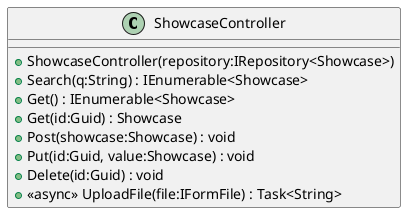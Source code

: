 @startuml
class ShowcaseController {
    + ShowcaseController(repository:IRepository<Showcase>)
    + Search(q:String) : IEnumerable<Showcase>
    + Get() : IEnumerable<Showcase>
    + Get(id:Guid) : Showcase
    + Post(showcase:Showcase) : void
    + Put(id:Guid, value:Showcase) : void
    + Delete(id:Guid) : void
    + <<async>> UploadFile(file:IFormFile) : Task<String>
}
@enduml
